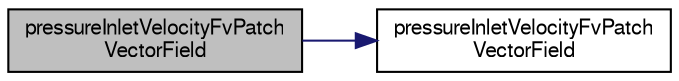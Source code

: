 digraph "pressureInletVelocityFvPatchVectorField"
{
  bgcolor="transparent";
  edge [fontname="FreeSans",fontsize="10",labelfontname="FreeSans",labelfontsize="10"];
  node [fontname="FreeSans",fontsize="10",shape=record];
  rankdir="LR";
  Node9 [label="pressureInletVelocityFvPatch\lVectorField",height=0.2,width=0.4,color="black", fillcolor="grey75", style="filled", fontcolor="black"];
  Node9 -> Node10 [color="midnightblue",fontsize="10",style="solid",fontname="FreeSans"];
  Node10 [label="pressureInletVelocityFvPatch\lVectorField",height=0.2,width=0.4,color="black",URL="$a22234.html#a5283a7ed6ce7fdeef62d367e597e84dd",tooltip="Construct from patch and internal field. "];
}
